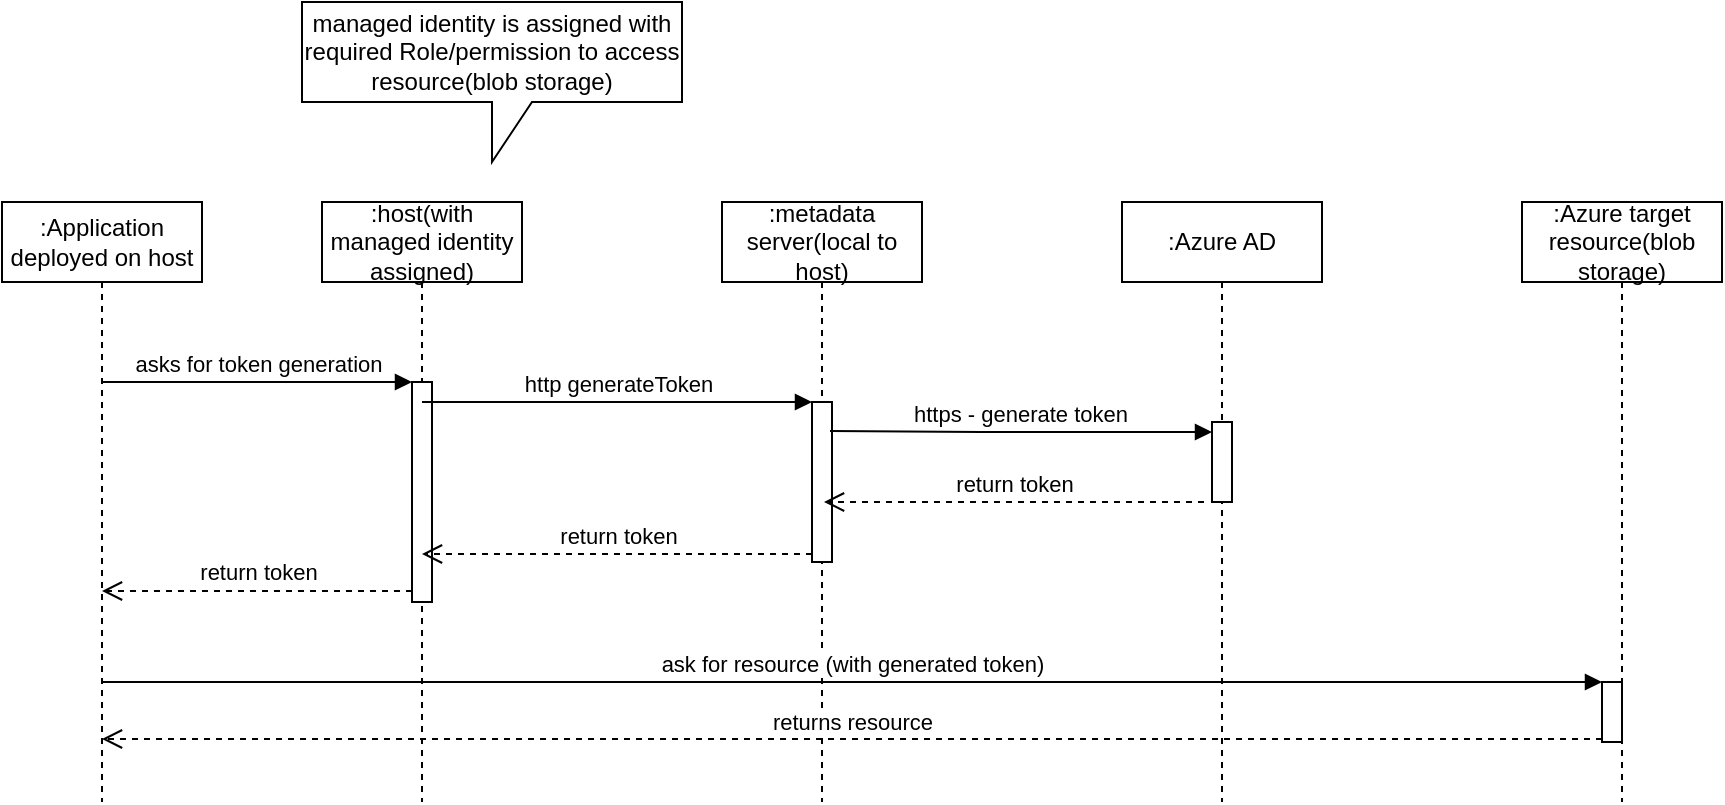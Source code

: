<mxfile>
    <diagram id="f-4XPJhMffExQkXWisMQ" name="Page-1">
        <mxGraphModel dx="1267" dy="254" grid="1" gridSize="10" guides="1" tooltips="1" connect="1" arrows="1" fold="1" page="1" pageScale="1" pageWidth="827" pageHeight="1169" math="0" shadow="0">
            <root>
                <mxCell id="0"/>
                <mxCell id="1" parent="0"/>
                <mxCell id="2" value=":host(with managed identity assigned)" style="shape=umlLifeline;perimeter=lifelinePerimeter;whiteSpace=wrap;html=1;container=1;collapsible=0;recursiveResize=0;outlineConnect=0;" parent="1" vertex="1">
                    <mxGeometry x="40" y="160" width="100" height="300" as="geometry"/>
                </mxCell>
                <mxCell id="13" value="" style="html=1;points=[];perimeter=orthogonalPerimeter;" parent="2" vertex="1">
                    <mxGeometry x="45" y="90" width="10" height="110" as="geometry"/>
                </mxCell>
                <mxCell id="3" value=":metadata server(local to host)" style="shape=umlLifeline;perimeter=lifelinePerimeter;whiteSpace=wrap;html=1;container=1;collapsible=0;recursiveResize=0;outlineConnect=0;" parent="1" vertex="1">
                    <mxGeometry x="240" y="160" width="100" height="300" as="geometry"/>
                </mxCell>
                <mxCell id="16" value="" style="html=1;points=[];perimeter=orthogonalPerimeter;" parent="3" vertex="1">
                    <mxGeometry x="45" y="100" width="10" height="80" as="geometry"/>
                </mxCell>
                <mxCell id="4" value=":Azure AD" style="shape=umlLifeline;perimeter=lifelinePerimeter;whiteSpace=wrap;html=1;container=1;collapsible=0;recursiveResize=0;outlineConnect=0;" parent="1" vertex="1">
                    <mxGeometry x="440" y="160" width="100" height="300" as="geometry"/>
                </mxCell>
                <mxCell id="19" value="" style="html=1;points=[];perimeter=orthogonalPerimeter;" parent="4" vertex="1">
                    <mxGeometry x="45" y="110" width="10" height="40" as="geometry"/>
                </mxCell>
                <mxCell id="10" value=":Azure target resource(blob storage)" style="shape=umlLifeline;perimeter=lifelinePerimeter;whiteSpace=wrap;html=1;container=1;collapsible=0;recursiveResize=0;outlineConnect=0;" parent="1" vertex="1">
                    <mxGeometry x="640" y="160" width="100" height="300" as="geometry"/>
                </mxCell>
                <mxCell id="22" value="" style="html=1;points=[];perimeter=orthogonalPerimeter;" parent="10" vertex="1">
                    <mxGeometry x="40" y="240" width="10" height="30" as="geometry"/>
                </mxCell>
                <mxCell id="11" value="managed identity is assigned with required Role/permission to access resource(blob storage)" style="shape=callout;whiteSpace=wrap;html=1;perimeter=calloutPerimeter;" parent="1" vertex="1">
                    <mxGeometry x="30" y="60" width="190" height="80" as="geometry"/>
                </mxCell>
                <mxCell id="12" value=":Application deployed on host" style="shape=umlLifeline;perimeter=lifelinePerimeter;whiteSpace=wrap;html=1;container=1;collapsible=0;recursiveResize=0;outlineConnect=0;" parent="1" vertex="1">
                    <mxGeometry x="-120" y="160" width="100" height="300" as="geometry"/>
                </mxCell>
                <mxCell id="15" value="return token" style="html=1;verticalAlign=bottom;endArrow=open;dashed=1;endSize=8;exitX=0;exitY=0.95;" parent="1" source="13" target="12" edge="1">
                    <mxGeometry relative="1" as="geometry">
                        <mxPoint x="15" y="326" as="targetPoint"/>
                    </mxGeometry>
                </mxCell>
                <mxCell id="14" value="asks for token generation" style="html=1;verticalAlign=bottom;endArrow=block;entryX=0;entryY=0;" parent="1" source="12" target="13" edge="1">
                    <mxGeometry relative="1" as="geometry">
                        <mxPoint x="15" y="250" as="sourcePoint"/>
                    </mxGeometry>
                </mxCell>
                <mxCell id="17" value="http generateToken" style="html=1;verticalAlign=bottom;endArrow=block;entryX=0;entryY=0;" parent="1" target="16" edge="1">
                    <mxGeometry relative="1" as="geometry">
                        <mxPoint x="90" y="260" as="sourcePoint"/>
                    </mxGeometry>
                </mxCell>
                <mxCell id="20" value="https - generate token" style="html=1;verticalAlign=bottom;endArrow=block;exitX=0.9;exitY=0.244;exitDx=0;exitDy=0;exitPerimeter=0;" parent="1" edge="1">
                    <mxGeometry relative="1" as="geometry">
                        <mxPoint x="294" y="274.52" as="sourcePoint"/>
                        <mxPoint x="485" y="275" as="targetPoint"/>
                        <Array as="points">
                            <mxPoint x="360" y="275"/>
                        </Array>
                    </mxGeometry>
                </mxCell>
                <mxCell id="21" value="return token" style="html=1;verticalAlign=bottom;endArrow=open;dashed=1;endSize=8;" parent="1" edge="1">
                    <mxGeometry relative="1" as="geometry">
                        <mxPoint x="291" y="310" as="targetPoint"/>
                        <mxPoint x="481" y="310" as="sourcePoint"/>
                        <Array as="points"/>
                    </mxGeometry>
                </mxCell>
                <mxCell id="18" value="return token" style="html=1;verticalAlign=bottom;endArrow=open;dashed=1;endSize=8;exitX=0;exitY=0.95;" parent="1" source="16" edge="1">
                    <mxGeometry relative="1" as="geometry">
                        <mxPoint x="90" y="336" as="targetPoint"/>
                    </mxGeometry>
                </mxCell>
                <mxCell id="23" value="ask for resource (with generated token)" style="html=1;verticalAlign=bottom;endArrow=block;entryX=0;entryY=0;" parent="1" source="12" target="22" edge="1">
                    <mxGeometry relative="1" as="geometry">
                        <mxPoint x="610" y="350" as="sourcePoint"/>
                    </mxGeometry>
                </mxCell>
                <mxCell id="24" value="returns resource" style="html=1;verticalAlign=bottom;endArrow=open;dashed=1;endSize=8;exitX=0;exitY=0.95;" parent="1" source="22" target="12" edge="1">
                    <mxGeometry relative="1" as="geometry">
                        <mxPoint x="610" y="426" as="targetPoint"/>
                    </mxGeometry>
                </mxCell>
            </root>
        </mxGraphModel>
    </diagram>
</mxfile>